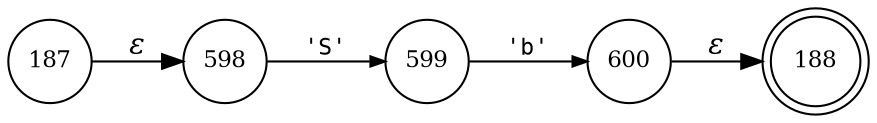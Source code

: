 digraph ATN {
rankdir=LR;
s188[fontsize=11, label="188", shape=doublecircle, fixedsize=true, width=.6];
s598[fontsize=11,label="598", shape=circle, fixedsize=true, width=.55, peripheries=1];
s599[fontsize=11,label="599", shape=circle, fixedsize=true, width=.55, peripheries=1];
s600[fontsize=11,label="600", shape=circle, fixedsize=true, width=.55, peripheries=1];
s187[fontsize=11,label="187", shape=circle, fixedsize=true, width=.55, peripheries=1];
s187 -> s598 [fontname="Times-Italic", label="&epsilon;"];
s598 -> s599 [fontsize=11, fontname="Courier", arrowsize=.7, label = "'S'", arrowhead = normal];
s599 -> s600 [fontsize=11, fontname="Courier", arrowsize=.7, label = "'b'", arrowhead = normal];
s600 -> s188 [fontname="Times-Italic", label="&epsilon;"];
}